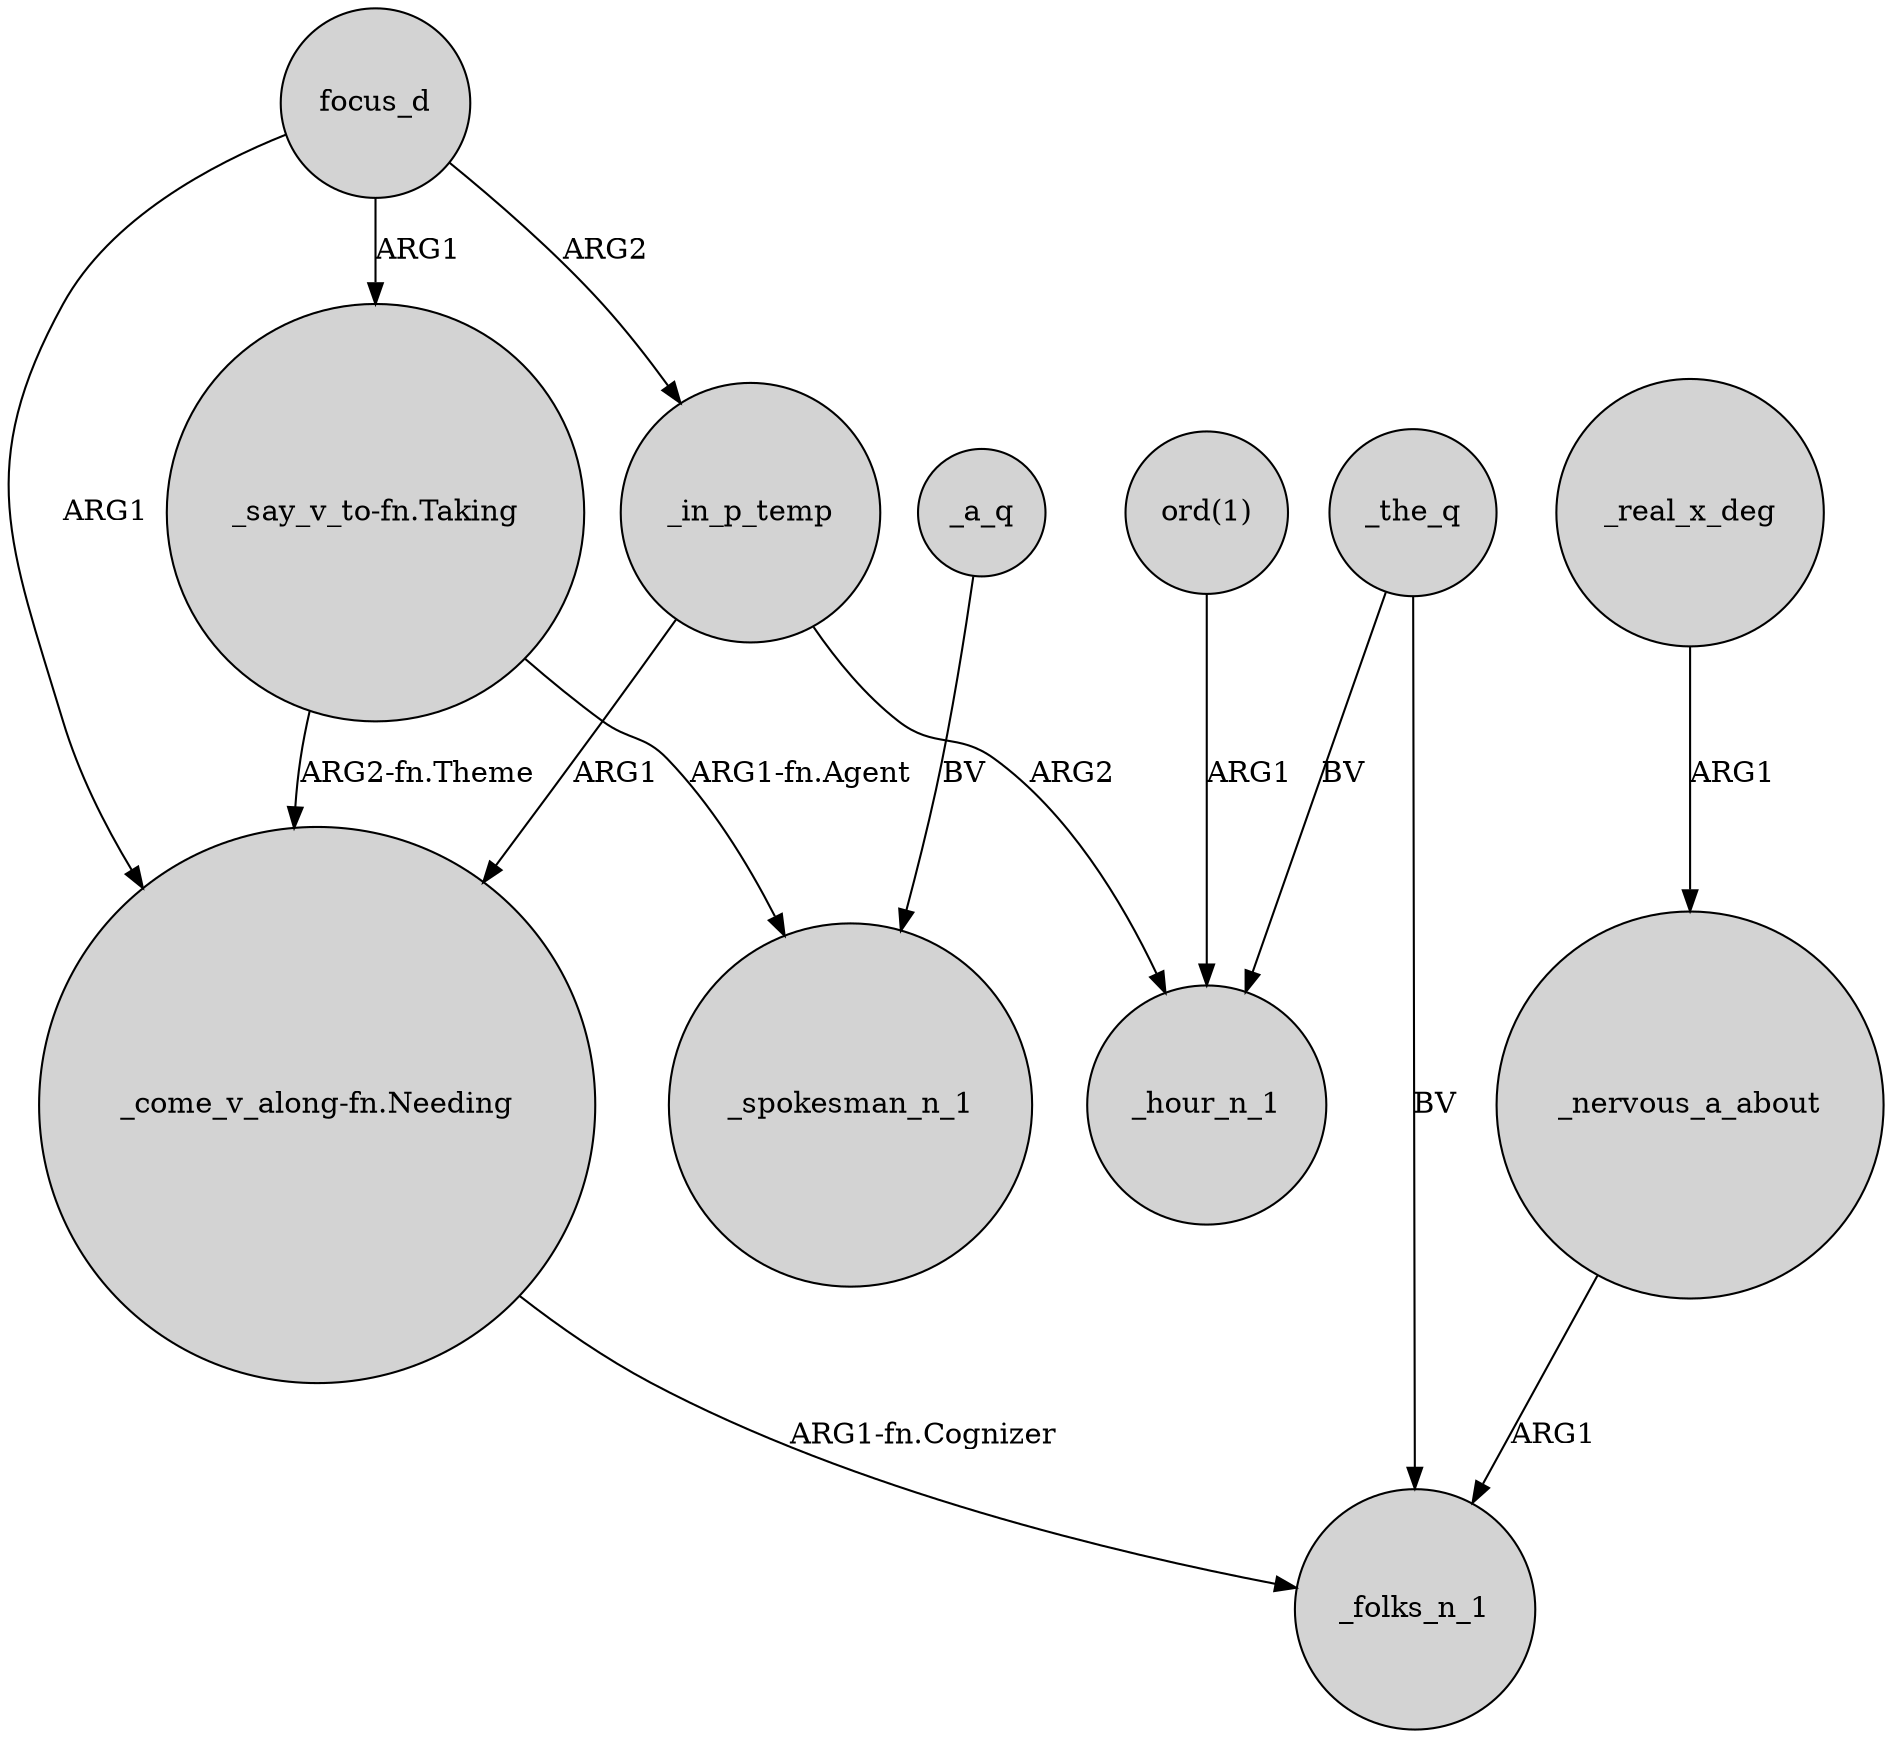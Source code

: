 digraph {
	node [shape=circle style=filled]
	focus_d -> _in_p_temp [label=ARG2]
	"_come_v_along-fn.Needing" -> _folks_n_1 [label="ARG1-fn.Cognizer"]
	_the_q -> _folks_n_1 [label=BV]
	_the_q -> _hour_n_1 [label=BV]
	_real_x_deg -> _nervous_a_about [label=ARG1]
	"_say_v_to-fn.Taking" -> _spokesman_n_1 [label="ARG1-fn.Agent"]
	"ord(1)" -> _hour_n_1 [label=ARG1]
	"_say_v_to-fn.Taking" -> "_come_v_along-fn.Needing" [label="ARG2-fn.Theme"]
	focus_d -> "_say_v_to-fn.Taking" [label=ARG1]
	_in_p_temp -> "_come_v_along-fn.Needing" [label=ARG1]
	_a_q -> _spokesman_n_1 [label=BV]
	focus_d -> "_come_v_along-fn.Needing" [label=ARG1]
	_in_p_temp -> _hour_n_1 [label=ARG2]
	_nervous_a_about -> _folks_n_1 [label=ARG1]
}
